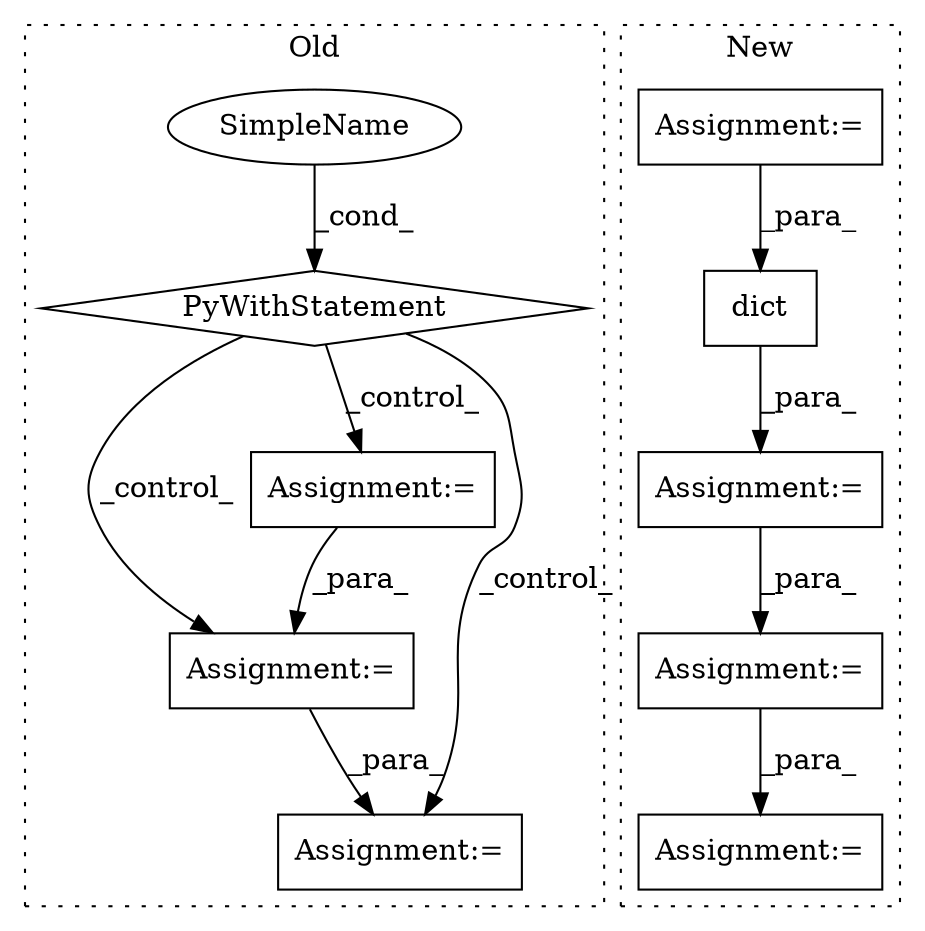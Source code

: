digraph G {
subgraph cluster0 {
1 [label="PyWithStatement" a="104" s="1463,1496" l="10,2" shape="diamond"];
4 [label="Assignment:=" a="7" s="2122" l="16" shape="box"];
5 [label="SimpleName" a="42" s="" l="" shape="ellipse"];
6 [label="Assignment:=" a="7" s="2248" l="29" shape="box"];
9 [label="Assignment:=" a="7" s="2535" l="1" shape="box"];
label = "Old";
style="dotted";
}
subgraph cluster1 {
2 [label="dict" a="32" s="2005,2214" l="21,-10" shape="box"];
3 [label="Assignment:=" a="7" s="2269" l="12" shape="box"];
7 [label="Assignment:=" a="7" s="2394" l="31" shape="box"];
8 [label="Assignment:=" a="7" s="2223" l="1" shape="box"];
10 [label="Assignment:=" a="7" s="2168" l="33" shape="box"];
label = "New";
style="dotted";
}
1 -> 9 [label="_control_"];
1 -> 6 [label="_control_"];
1 -> 4 [label="_control_"];
2 -> 8 [label="_para_"];
4 -> 9 [label="_para_"];
5 -> 1 [label="_cond_"];
6 -> 4 [label="_para_"];
7 -> 3 [label="_para_"];
8 -> 7 [label="_para_"];
10 -> 2 [label="_para_"];
}